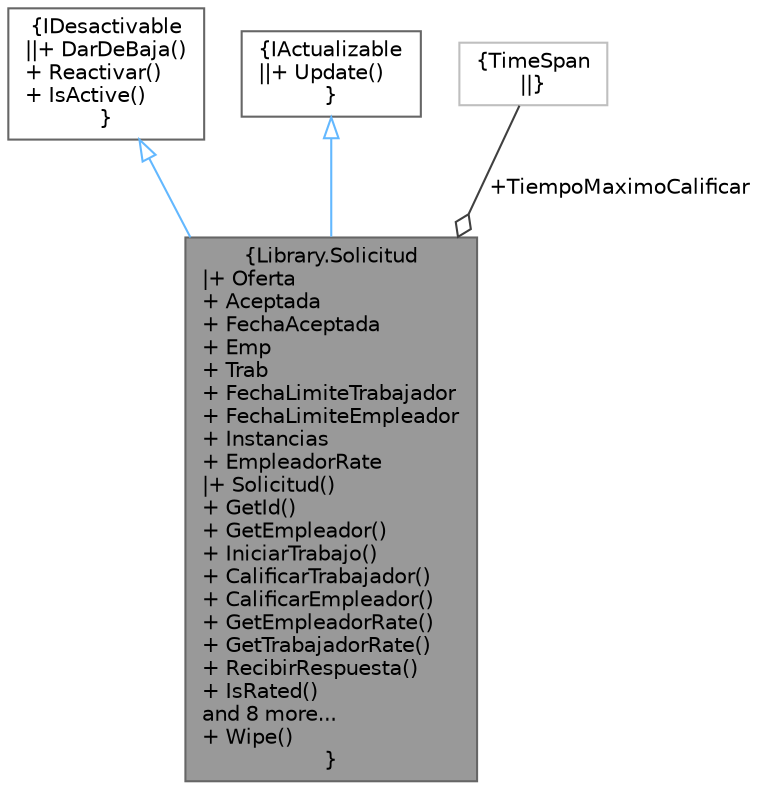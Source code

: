digraph "Library.Solicitud"
{
 // INTERACTIVE_SVG=YES
 // LATEX_PDF_SIZE
  bgcolor="transparent";
  edge [fontname=Helvetica,fontsize=10,labelfontname=Helvetica,labelfontsize=10];
  node [fontname=Helvetica,fontsize=10,shape=box,height=0.2,width=0.4];
  Node1 [label="{Library.Solicitud\n|+ Oferta\l+ Aceptada\l+ FechaAceptada\l+ Emp\l+ Trab\l+ FechaLimiteTrabajador\l+ FechaLimiteEmpleador\l+ Instancias\l+ EmpleadorRate\l|+ Solicitud()\l+ GetId()\l+ GetEmpleador()\l+ IniciarTrabajo()\l+ CalificarTrabajador()\l+ CalificarEmpleador()\l+ GetEmpleadorRate()\l+ GetTrabajadorRate()\l+ RecibirRespuesta()\l+ IsRated()\land 8 more...\l+ Wipe()\l}",height=0.2,width=0.4,color="gray40", fillcolor="grey60", style="filled", fontcolor="black",tooltip="Clase Solicitud para iniciar una OfertaDeServicio"];
  Node2 -> Node1 [dir="back",color="steelblue1",style="solid",arrowtail="onormal"];
  Node2 [label="{IDesactivable\n||+ DarDeBaja()\l+ Reactivar()\l+ IsActive()\l}",height=0.2,width=0.4,color="gray40", fillcolor="white", style="filled",URL="$interfaceLibrary_1_1IDesactivable.html",tooltip="Interfaz para el manejo de actividad de un usuario, una categoría, etc."];
  Node3 -> Node1 [dir="back",color="steelblue1",style="solid",arrowtail="onormal"];
  Node3 [label="{IActualizable\n||+ Update()\l}",height=0.2,width=0.4,color="gray40", fillcolor="white", style="filled",URL="$interfaceLibrary_1_1IActualizable.html",tooltip="Interfaz para actualizar una fecha"];
  Node4 -> Node1 [color="grey25",style="solid",label=" +TiempoMaximoCalificar" ,arrowhead="odiamond"];
  Node4 [label="{TimeSpan\n||}",height=0.2,width=0.4,color="grey75", fillcolor="white", style="filled",tooltip=" "];
}
